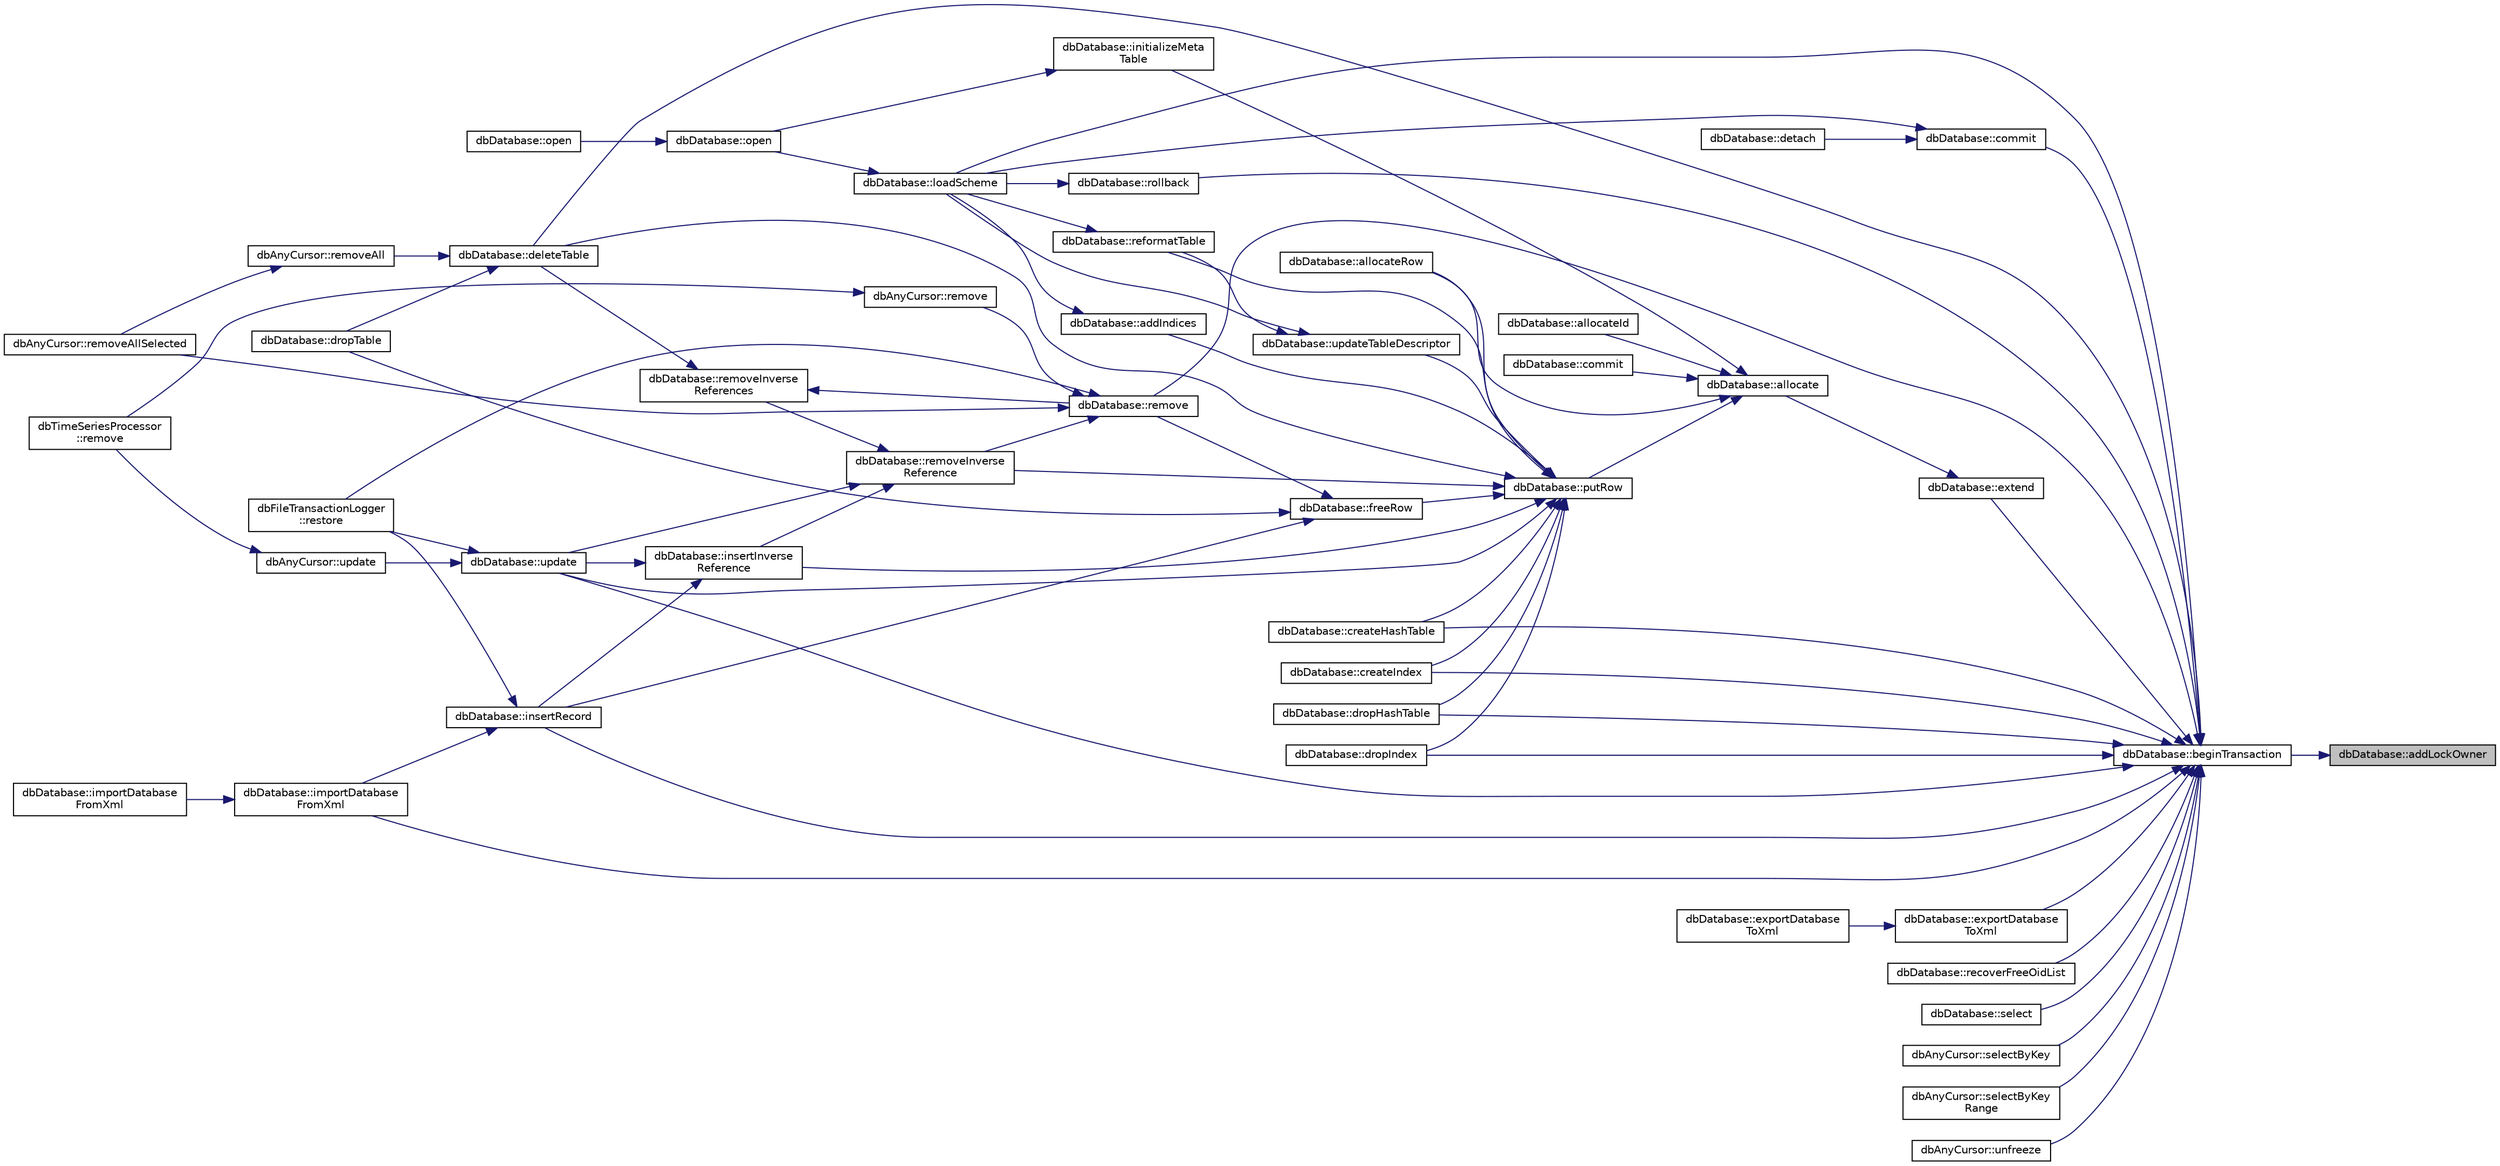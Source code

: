 digraph "dbDatabase::addLockOwner"
{
 // INTERACTIVE_SVG=YES
 // LATEX_PDF_SIZE
  edge [fontname="Helvetica",fontsize="10",labelfontname="Helvetica",labelfontsize="10"];
  node [fontname="Helvetica",fontsize="10",shape=record];
  rankdir="RL";
  Node1 [label="dbDatabase::addLockOwner",height=0.2,width=0.4,color="black", fillcolor="grey75", style="filled", fontcolor="black",tooltip=" "];
  Node1 -> Node2 [dir="back",color="midnightblue",fontsize="10",style="solid",fontname="Helvetica"];
  Node2 [label="dbDatabase::beginTransaction",height=0.2,width=0.4,color="black", fillcolor="white", style="filled",URL="$classdbDatabase.html#a67382226e535f25d8ea41e1a4a29c979",tooltip=" "];
  Node2 -> Node3 [dir="back",color="midnightblue",fontsize="10",style="solid",fontname="Helvetica"];
  Node3 [label="dbDatabase::commit",height=0.2,width=0.4,color="black", fillcolor="white", style="filled",URL="$classdbDatabase.html#a2e036cfcdc87258bfeaa63f7eaf4abd0",tooltip=" "];
  Node3 -> Node4 [dir="back",color="midnightblue",fontsize="10",style="solid",fontname="Helvetica"];
  Node4 [label="dbDatabase::detach",height=0.2,width=0.4,color="black", fillcolor="white", style="filled",URL="$classdbDatabase.html#a68de6c9acf521dd39c565a0851fed9c9",tooltip=" "];
  Node3 -> Node5 [dir="back",color="midnightblue",fontsize="10",style="solid",fontname="Helvetica"];
  Node5 [label="dbDatabase::loadScheme",height=0.2,width=0.4,color="black", fillcolor="white", style="filled",URL="$classdbDatabase.html#a34f7fdfb518f16af21864b9b900477bc",tooltip=" "];
  Node5 -> Node6 [dir="back",color="midnightblue",fontsize="10",style="solid",fontname="Helvetica"];
  Node6 [label="dbDatabase::open",height=0.2,width=0.4,color="black", fillcolor="white", style="filled",URL="$classdbDatabase.html#a7292d5348484aa6e90ff5da3c94e01ff",tooltip=" "];
  Node6 -> Node7 [dir="back",color="midnightblue",fontsize="10",style="solid",fontname="Helvetica"];
  Node7 [label="dbDatabase::open",height=0.2,width=0.4,color="black", fillcolor="white", style="filled",URL="$classdbDatabase.html#a4e2aa3b70bf2d2124717a6843937b182",tooltip=" "];
  Node2 -> Node8 [dir="back",color="midnightblue",fontsize="10",style="solid",fontname="Helvetica"];
  Node8 [label="dbDatabase::createHashTable",height=0.2,width=0.4,color="black", fillcolor="white", style="filled",URL="$classdbDatabase.html#acbdb8fc1b45d984bcc99650ae2f048f5",tooltip=" "];
  Node2 -> Node9 [dir="back",color="midnightblue",fontsize="10",style="solid",fontname="Helvetica"];
  Node9 [label="dbDatabase::createIndex",height=0.2,width=0.4,color="black", fillcolor="white", style="filled",URL="$classdbDatabase.html#a9da87a3e15fd7341869bb1f1f16f78b2",tooltip=" "];
  Node2 -> Node10 [dir="back",color="midnightblue",fontsize="10",style="solid",fontname="Helvetica"];
  Node10 [label="dbDatabase::deleteTable",height=0.2,width=0.4,color="black", fillcolor="white", style="filled",URL="$classdbDatabase.html#af352b817b47cf712846963c12d856030",tooltip=" "];
  Node10 -> Node11 [dir="back",color="midnightblue",fontsize="10",style="solid",fontname="Helvetica"];
  Node11 [label="dbDatabase::dropTable",height=0.2,width=0.4,color="black", fillcolor="white", style="filled",URL="$classdbDatabase.html#adeb26f12690c4e9bc23cd7a705588dd7",tooltip=" "];
  Node10 -> Node12 [dir="back",color="midnightblue",fontsize="10",style="solid",fontname="Helvetica"];
  Node12 [label="dbAnyCursor::removeAll",height=0.2,width=0.4,color="black", fillcolor="white", style="filled",URL="$classdbAnyCursor.html#aeb1e5ca701dc0c3efb16edd8343f1646",tooltip=" "];
  Node12 -> Node13 [dir="back",color="midnightblue",fontsize="10",style="solid",fontname="Helvetica"];
  Node13 [label="dbAnyCursor::removeAllSelected",height=0.2,width=0.4,color="black", fillcolor="white", style="filled",URL="$classdbAnyCursor.html#a16812a92fe064956474b066451ee5dad",tooltip=" "];
  Node2 -> Node14 [dir="back",color="midnightblue",fontsize="10",style="solid",fontname="Helvetica"];
  Node14 [label="dbDatabase::dropHashTable",height=0.2,width=0.4,color="black", fillcolor="white", style="filled",URL="$classdbDatabase.html#a905789bdca35ce20cde38be728cd1cf0",tooltip=" "];
  Node2 -> Node15 [dir="back",color="midnightblue",fontsize="10",style="solid",fontname="Helvetica"];
  Node15 [label="dbDatabase::dropIndex",height=0.2,width=0.4,color="black", fillcolor="white", style="filled",URL="$classdbDatabase.html#a61122929b1f769c4ee6d296eeb7ec095",tooltip=" "];
  Node2 -> Node16 [dir="back",color="midnightblue",fontsize="10",style="solid",fontname="Helvetica"];
  Node16 [label="dbDatabase::exportDatabase\lToXml",height=0.2,width=0.4,color="black", fillcolor="white", style="filled",URL="$classdbDatabase.html#a3f09c9587e354f16b5355a74a9426e8d",tooltip=" "];
  Node16 -> Node17 [dir="back",color="midnightblue",fontsize="10",style="solid",fontname="Helvetica"];
  Node17 [label="dbDatabase::exportDatabase\lToXml",height=0.2,width=0.4,color="black", fillcolor="white", style="filled",URL="$classdbDatabase.html#a5cdf49bcebd9ed31b1e766de0cf90145",tooltip=" "];
  Node2 -> Node18 [dir="back",color="midnightblue",fontsize="10",style="solid",fontname="Helvetica"];
  Node18 [label="dbDatabase::extend",height=0.2,width=0.4,color="black", fillcolor="white", style="filled",URL="$classdbDatabase.html#a0566e6d9d4166ae35199459d4466f192",tooltip=" "];
  Node18 -> Node19 [dir="back",color="midnightblue",fontsize="10",style="solid",fontname="Helvetica"];
  Node19 [label="dbDatabase::allocate",height=0.2,width=0.4,color="black", fillcolor="white", style="filled",URL="$classdbDatabase.html#a1dc9f3bd14614f803e622fe974f5ccee",tooltip=" "];
  Node19 -> Node20 [dir="back",color="midnightblue",fontsize="10",style="solid",fontname="Helvetica"];
  Node20 [label="dbDatabase::allocateId",height=0.2,width=0.4,color="black", fillcolor="white", style="filled",URL="$classdbDatabase.html#acbf8431b60201e29e9efd07071550235",tooltip=" "];
  Node19 -> Node21 [dir="back",color="midnightblue",fontsize="10",style="solid",fontname="Helvetica"];
  Node21 [label="dbDatabase::allocateRow",height=0.2,width=0.4,color="black", fillcolor="white", style="filled",URL="$classdbDatabase.html#aa8b47528966a35e767d336dc2a8000cc",tooltip=" "];
  Node19 -> Node22 [dir="back",color="midnightblue",fontsize="10",style="solid",fontname="Helvetica"];
  Node22 [label="dbDatabase::commit",height=0.2,width=0.4,color="black", fillcolor="white", style="filled",URL="$classdbDatabase.html#ab766c2eacea7646a2e08633f72c3f494",tooltip=" "];
  Node19 -> Node23 [dir="back",color="midnightblue",fontsize="10",style="solid",fontname="Helvetica"];
  Node23 [label="dbDatabase::initializeMeta\lTable",height=0.2,width=0.4,color="black", fillcolor="white", style="filled",URL="$classdbDatabase.html#ad566f72830f65610dfd689f6f00cd735",tooltip=" "];
  Node23 -> Node6 [dir="back",color="midnightblue",fontsize="10",style="solid",fontname="Helvetica"];
  Node19 -> Node24 [dir="back",color="midnightblue",fontsize="10",style="solid",fontname="Helvetica"];
  Node24 [label="dbDatabase::putRow",height=0.2,width=0.4,color="black", fillcolor="white", style="filled",URL="$classdbDatabase.html#af0c69119b136ded719412ceb3d34a322",tooltip=" "];
  Node24 -> Node25 [dir="back",color="midnightblue",fontsize="10",style="solid",fontname="Helvetica"];
  Node25 [label="dbDatabase::addIndices",height=0.2,width=0.4,color="black", fillcolor="white", style="filled",URL="$classdbDatabase.html#a3921d8358d7e883c6d8e48773b866363",tooltip=" "];
  Node25 -> Node5 [dir="back",color="midnightblue",fontsize="10",style="solid",fontname="Helvetica"];
  Node24 -> Node21 [dir="back",color="midnightblue",fontsize="10",style="solid",fontname="Helvetica"];
  Node24 -> Node8 [dir="back",color="midnightblue",fontsize="10",style="solid",fontname="Helvetica"];
  Node24 -> Node9 [dir="back",color="midnightblue",fontsize="10",style="solid",fontname="Helvetica"];
  Node24 -> Node10 [dir="back",color="midnightblue",fontsize="10",style="solid",fontname="Helvetica"];
  Node24 -> Node14 [dir="back",color="midnightblue",fontsize="10",style="solid",fontname="Helvetica"];
  Node24 -> Node15 [dir="back",color="midnightblue",fontsize="10",style="solid",fontname="Helvetica"];
  Node24 -> Node26 [dir="back",color="midnightblue",fontsize="10",style="solid",fontname="Helvetica"];
  Node26 [label="dbDatabase::freeRow",height=0.2,width=0.4,color="black", fillcolor="white", style="filled",URL="$classdbDatabase.html#a2bb0f17e4fc0179d10e160aa38b3a7ca",tooltip=" "];
  Node26 -> Node11 [dir="back",color="midnightblue",fontsize="10",style="solid",fontname="Helvetica"];
  Node26 -> Node27 [dir="back",color="midnightblue",fontsize="10",style="solid",fontname="Helvetica"];
  Node27 [label="dbDatabase::insertRecord",height=0.2,width=0.4,color="black", fillcolor="white", style="filled",URL="$classdbDatabase.html#a9de489204ef31d019e9eaa66e210c2e4",tooltip=" "];
  Node27 -> Node28 [dir="back",color="midnightblue",fontsize="10",style="solid",fontname="Helvetica"];
  Node28 [label="dbDatabase::importDatabase\lFromXml",height=0.2,width=0.4,color="black", fillcolor="white", style="filled",URL="$classdbDatabase.html#a732eb89bfd4a4e5d5d86a86dd7dd93f0",tooltip=" "];
  Node28 -> Node29 [dir="back",color="midnightblue",fontsize="10",style="solid",fontname="Helvetica"];
  Node29 [label="dbDatabase::importDatabase\lFromXml",height=0.2,width=0.4,color="black", fillcolor="white", style="filled",URL="$classdbDatabase.html#a143bc9a6e525da2bb8d2972e64f21131",tooltip=" "];
  Node27 -> Node30 [dir="back",color="midnightblue",fontsize="10",style="solid",fontname="Helvetica"];
  Node30 [label="dbFileTransactionLogger\l::restore",height=0.2,width=0.4,color="black", fillcolor="white", style="filled",URL="$classdbFileTransactionLogger.html#a62fe3786e91e13fac9a60bd16f356bcf",tooltip=" "];
  Node26 -> Node31 [dir="back",color="midnightblue",fontsize="10",style="solid",fontname="Helvetica"];
  Node31 [label="dbDatabase::remove",height=0.2,width=0.4,color="black", fillcolor="white", style="filled",URL="$classdbDatabase.html#a43d95dcca86929a38385e913b6d82d34",tooltip=" "];
  Node31 -> Node32 [dir="back",color="midnightblue",fontsize="10",style="solid",fontname="Helvetica"];
  Node32 [label="dbAnyCursor::remove",height=0.2,width=0.4,color="black", fillcolor="white", style="filled",URL="$classdbAnyCursor.html#a7d57bf0cf5e82e273c1df6ce94307eb7",tooltip=" "];
  Node32 -> Node33 [dir="back",color="midnightblue",fontsize="10",style="solid",fontname="Helvetica"];
  Node33 [label="dbTimeSeriesProcessor\l::remove",height=0.2,width=0.4,color="black", fillcolor="white", style="filled",URL="$classdbTimeSeriesProcessor.html#a5b9c0f2e29ed43c74e0dd7576979f0b2",tooltip=" "];
  Node31 -> Node13 [dir="back",color="midnightblue",fontsize="10",style="solid",fontname="Helvetica"];
  Node31 -> Node34 [dir="back",color="midnightblue",fontsize="10",style="solid",fontname="Helvetica"];
  Node34 [label="dbDatabase::removeInverse\lReference",height=0.2,width=0.4,color="black", fillcolor="white", style="filled",URL="$classdbDatabase.html#a5d97827e01d0a3576409f1c68f1c3b78",tooltip=" "];
  Node34 -> Node35 [dir="back",color="midnightblue",fontsize="10",style="solid",fontname="Helvetica"];
  Node35 [label="dbDatabase::insertInverse\lReference",height=0.2,width=0.4,color="black", fillcolor="white", style="filled",URL="$classdbDatabase.html#a6bf2358ecc970b0eca70ced93c2e825e",tooltip=" "];
  Node35 -> Node27 [dir="back",color="midnightblue",fontsize="10",style="solid",fontname="Helvetica"];
  Node35 -> Node36 [dir="back",color="midnightblue",fontsize="10",style="solid",fontname="Helvetica"];
  Node36 [label="dbDatabase::update",height=0.2,width=0.4,color="black", fillcolor="white", style="filled",URL="$classdbDatabase.html#a3c190e532238b7505976b169bfff55ab",tooltip=" "];
  Node36 -> Node30 [dir="back",color="midnightblue",fontsize="10",style="solid",fontname="Helvetica"];
  Node36 -> Node37 [dir="back",color="midnightblue",fontsize="10",style="solid",fontname="Helvetica"];
  Node37 [label="dbAnyCursor::update",height=0.2,width=0.4,color="black", fillcolor="white", style="filled",URL="$classdbAnyCursor.html#ac84c01ba117088d1f7cfafbb033c63e3",tooltip=" "];
  Node37 -> Node33 [dir="back",color="midnightblue",fontsize="10",style="solid",fontname="Helvetica"];
  Node34 -> Node38 [dir="back",color="midnightblue",fontsize="10",style="solid",fontname="Helvetica"];
  Node38 [label="dbDatabase::removeInverse\lReferences",height=0.2,width=0.4,color="black", fillcolor="white", style="filled",URL="$classdbDatabase.html#a8bfc7b7c8d974458643050db1862e2b9",tooltip=" "];
  Node38 -> Node10 [dir="back",color="midnightblue",fontsize="10",style="solid",fontname="Helvetica"];
  Node38 -> Node31 [dir="back",color="midnightblue",fontsize="10",style="solid",fontname="Helvetica"];
  Node34 -> Node36 [dir="back",color="midnightblue",fontsize="10",style="solid",fontname="Helvetica"];
  Node31 -> Node30 [dir="back",color="midnightblue",fontsize="10",style="solid",fontname="Helvetica"];
  Node24 -> Node35 [dir="back",color="midnightblue",fontsize="10",style="solid",fontname="Helvetica"];
  Node24 -> Node39 [dir="back",color="midnightblue",fontsize="10",style="solid",fontname="Helvetica"];
  Node39 [label="dbDatabase::reformatTable",height=0.2,width=0.4,color="black", fillcolor="white", style="filled",URL="$classdbDatabase.html#a18a5d273dfd2b8eb59c4ef97f2617d5c",tooltip=" "];
  Node39 -> Node5 [dir="back",color="midnightblue",fontsize="10",style="solid",fontname="Helvetica"];
  Node24 -> Node34 [dir="back",color="midnightblue",fontsize="10",style="solid",fontname="Helvetica"];
  Node24 -> Node36 [dir="back",color="midnightblue",fontsize="10",style="solid",fontname="Helvetica"];
  Node24 -> Node40 [dir="back",color="midnightblue",fontsize="10",style="solid",fontname="Helvetica"];
  Node40 [label="dbDatabase::updateTableDescriptor",height=0.2,width=0.4,color="black", fillcolor="white", style="filled",URL="$classdbDatabase.html#a339c40e2a002dcc53d177cad63ae7b85",tooltip=" "];
  Node40 -> Node5 [dir="back",color="midnightblue",fontsize="10",style="solid",fontname="Helvetica"];
  Node40 -> Node39 [dir="back",color="midnightblue",fontsize="10",style="solid",fontname="Helvetica"];
  Node2 -> Node28 [dir="back",color="midnightblue",fontsize="10",style="solid",fontname="Helvetica"];
  Node2 -> Node27 [dir="back",color="midnightblue",fontsize="10",style="solid",fontname="Helvetica"];
  Node2 -> Node5 [dir="back",color="midnightblue",fontsize="10",style="solid",fontname="Helvetica"];
  Node2 -> Node41 [dir="back",color="midnightblue",fontsize="10",style="solid",fontname="Helvetica"];
  Node41 [label="dbDatabase::recoverFreeOidList",height=0.2,width=0.4,color="black", fillcolor="white", style="filled",URL="$classdbDatabase.html#a7c1d956abca79a8d43f54391a24af557",tooltip=" "];
  Node2 -> Node31 [dir="back",color="midnightblue",fontsize="10",style="solid",fontname="Helvetica"];
  Node2 -> Node42 [dir="back",color="midnightblue",fontsize="10",style="solid",fontname="Helvetica"];
  Node42 [label="dbDatabase::rollback",height=0.2,width=0.4,color="black", fillcolor="white", style="filled",URL="$classdbDatabase.html#a6ea3547f89ddf83a428916647aff669e",tooltip=" "];
  Node42 -> Node5 [dir="back",color="midnightblue",fontsize="10",style="solid",fontname="Helvetica"];
  Node2 -> Node43 [dir="back",color="midnightblue",fontsize="10",style="solid",fontname="Helvetica"];
  Node43 [label="dbDatabase::select",height=0.2,width=0.4,color="black", fillcolor="white", style="filled",URL="$classdbDatabase.html#a769c677fdfe52ff05e7ddc23e8e68dc2",tooltip=" "];
  Node2 -> Node44 [dir="back",color="midnightblue",fontsize="10",style="solid",fontname="Helvetica"];
  Node44 [label="dbAnyCursor::selectByKey",height=0.2,width=0.4,color="black", fillcolor="white", style="filled",URL="$classdbAnyCursor.html#a0cc527a4448a60a0c85b24975f784def",tooltip=" "];
  Node2 -> Node45 [dir="back",color="midnightblue",fontsize="10",style="solid",fontname="Helvetica"];
  Node45 [label="dbAnyCursor::selectByKey\lRange",height=0.2,width=0.4,color="black", fillcolor="white", style="filled",URL="$classdbAnyCursor.html#ac4e6f49df41ade22ccf145628feb3613",tooltip=" "];
  Node2 -> Node46 [dir="back",color="midnightblue",fontsize="10",style="solid",fontname="Helvetica"];
  Node46 [label="dbAnyCursor::unfreeze",height=0.2,width=0.4,color="black", fillcolor="white", style="filled",URL="$classdbAnyCursor.html#a1ca79e06280a0e4717f70d8a0886945b",tooltip=" "];
  Node2 -> Node36 [dir="back",color="midnightblue",fontsize="10",style="solid",fontname="Helvetica"];
}
